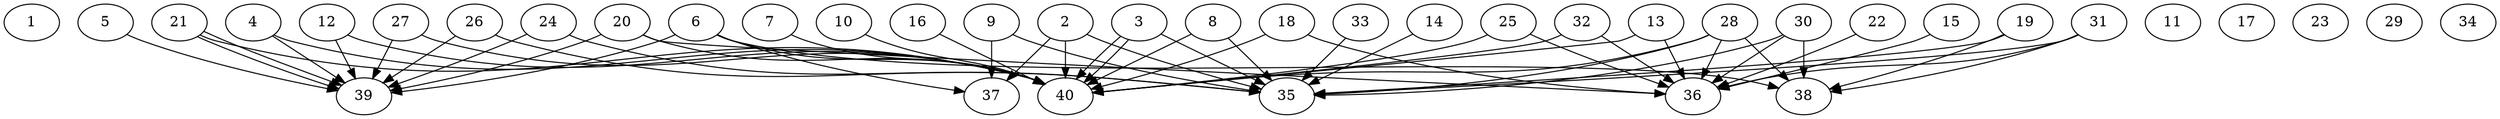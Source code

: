 // DAG automatically generated by daggen at Thu Oct  3 14:06:49 2019
// ./daggen --dot -n 40 --ccr 0.5 --fat 0.9 --regular 0.5 --density 0.7 --mindata 5242880 --maxdata 52428800 
digraph G {
  1 [size="74328064", alpha="0.12", expect_size="37164032"] 
  2 [size="16709632", alpha="0.06", expect_size="8354816"] 
  2 -> 35 [size ="8354816"]
  2 -> 37 [size ="8354816"]
  2 -> 40 [size ="8354816"]
  3 [size="102047744", alpha="0.10", expect_size="51023872"] 
  3 -> 35 [size ="51023872"]
  3 -> 40 [size ="51023872"]
  3 -> 40 [size ="51023872"]
  4 [size="24399872", alpha="0.15", expect_size="12199936"] 
  4 -> 39 [size ="12199936"]
  4 -> 40 [size ="12199936"]
  5 [size="70858752", alpha="0.09", expect_size="35429376"] 
  5 -> 39 [size ="35429376"]
  6 [size="67123200", alpha="0.03", expect_size="33561600"] 
  6 -> 37 [size ="33561600"]
  6 -> 38 [size ="33561600"]
  6 -> 39 [size ="33561600"]
  6 -> 40 [size ="33561600"]
  7 [size="93558784", alpha="0.19", expect_size="46779392"] 
  7 -> 40 [size ="46779392"]
  8 [size="102291456", alpha="0.07", expect_size="51145728"] 
  8 -> 35 [size ="51145728"]
  8 -> 40 [size ="51145728"]
  9 [size="24307712", alpha="0.10", expect_size="12153856"] 
  9 -> 35 [size ="12153856"]
  9 -> 37 [size ="12153856"]
  10 [size="92538880", alpha="0.06", expect_size="46269440"] 
  10 -> 40 [size ="46269440"]
  11 [size="98709504", alpha="0.04", expect_size="49354752"] 
  12 [size="59570176", alpha="0.19", expect_size="29785088"] 
  12 -> 39 [size ="29785088"]
  12 -> 40 [size ="29785088"]
  13 [size="89812992", alpha="0.18", expect_size="44906496"] 
  13 -> 36 [size ="44906496"]
  13 -> 40 [size ="44906496"]
  14 [size="44042240", alpha="0.11", expect_size="22021120"] 
  14 -> 35 [size ="22021120"]
  15 [size="19312640", alpha="0.10", expect_size="9656320"] 
  15 -> 36 [size ="9656320"]
  16 [size="61974528", alpha="0.16", expect_size="30987264"] 
  16 -> 40 [size ="30987264"]
  17 [size="77588480", alpha="0.03", expect_size="38794240"] 
  18 [size="75165696", alpha="0.13", expect_size="37582848"] 
  18 -> 36 [size ="37582848"]
  18 -> 40 [size ="37582848"]
  19 [size="11780096", alpha="0.10", expect_size="5890048"] 
  19 -> 35 [size ="5890048"]
  19 -> 38 [size ="5890048"]
  20 [size="59803648", alpha="0.01", expect_size="29901824"] 
  20 -> 36 [size ="29901824"]
  20 -> 39 [size ="29901824"]
  20 -> 40 [size ="29901824"]
  21 [size="88571904", alpha="0.05", expect_size="44285952"] 
  21 -> 39 [size ="44285952"]
  21 -> 39 [size ="44285952"]
  21 -> 40 [size ="44285952"]
  22 [size="15319040", alpha="0.10", expect_size="7659520"] 
  22 -> 36 [size ="7659520"]
  23 [size="12929024", alpha="0.15", expect_size="6464512"] 
  24 [size="100196352", alpha="0.02", expect_size="50098176"] 
  24 -> 35 [size ="50098176"]
  24 -> 39 [size ="50098176"]
  25 [size="59142144", alpha="0.03", expect_size="29571072"] 
  25 -> 36 [size ="29571072"]
  25 -> 40 [size ="29571072"]
  26 [size="10598400", alpha="0.15", expect_size="5299200"] 
  26 -> 35 [size ="5299200"]
  26 -> 39 [size ="5299200"]
  27 [size="84080640", alpha="0.05", expect_size="42040320"] 
  27 -> 39 [size ="42040320"]
  27 -> 40 [size ="42040320"]
  28 [size="96970752", alpha="0.15", expect_size="48485376"] 
  28 -> 35 [size ="48485376"]
  28 -> 36 [size ="48485376"]
  28 -> 38 [size ="48485376"]
  28 -> 40 [size ="48485376"]
  29 [size="62058496", alpha="0.07", expect_size="31029248"] 
  30 [size="16723968", alpha="0.17", expect_size="8361984"] 
  30 -> 35 [size ="8361984"]
  30 -> 36 [size ="8361984"]
  30 -> 38 [size ="8361984"]
  31 [size="20535296", alpha="0.05", expect_size="10267648"] 
  31 -> 35 [size ="10267648"]
  31 -> 36 [size ="10267648"]
  31 -> 38 [size ="10267648"]
  32 [size="42967040", alpha="0.04", expect_size="21483520"] 
  32 -> 36 [size ="21483520"]
  32 -> 40 [size ="21483520"]
  33 [size="90243072", alpha="0.20", expect_size="45121536"] 
  33 -> 35 [size ="45121536"]
  34 [size="65181696", alpha="0.03", expect_size="32590848"] 
  35 [size="76070912", alpha="0.07", expect_size="38035456"] 
  36 [size="88911872", alpha="0.03", expect_size="44455936"] 
  37 [size="65970176", alpha="0.13", expect_size="32985088"] 
  38 [size="90318848", alpha="0.16", expect_size="45159424"] 
  39 [size="65019904", alpha="0.00", expect_size="32509952"] 
  40 [size="98269184", alpha="0.14", expect_size="49134592"] 
}

